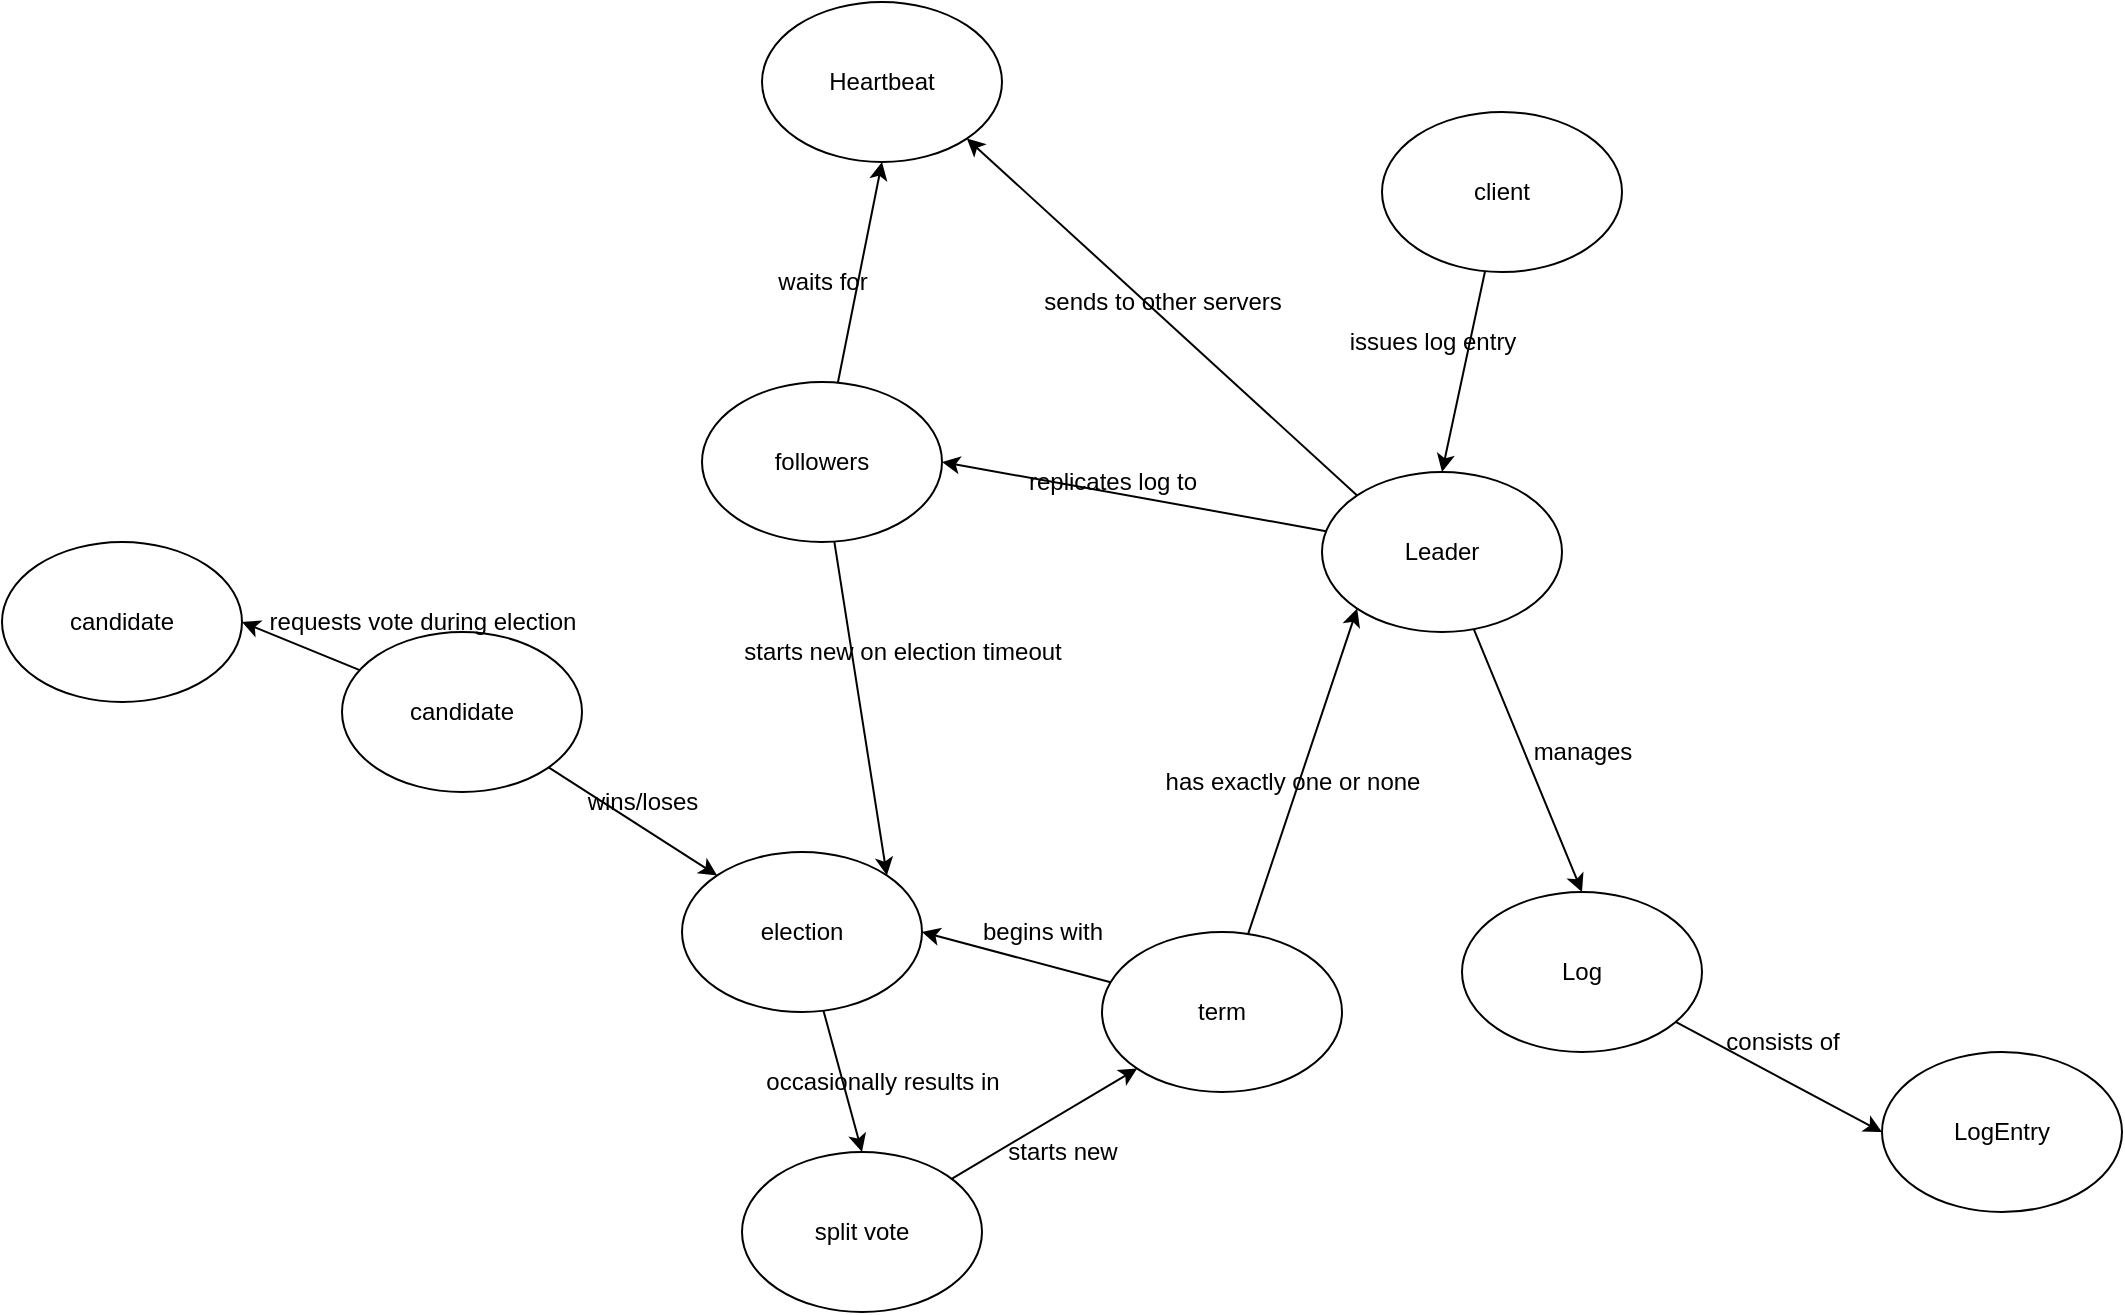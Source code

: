 <mxfile>
    <diagram id="N3bPXKo1DtT-XvU5QsVg" name="Page-1">
        <mxGraphModel dx="1542" dy="1611" grid="1" gridSize="10" guides="1" tooltips="1" connect="1" arrows="1" fold="1" page="1" pageScale="1" pageWidth="850" pageHeight="1100" math="0" shadow="0">
            <root>
                <mxCell id="0"/>
                <mxCell id="1" parent="0"/>
                <mxCell id="10" style="edgeStyle=none;html=1;entryX=0;entryY=0.5;entryDx=0;entryDy=0;" edge="1" parent="1" source="2" target="9">
                    <mxGeometry relative="1" as="geometry"/>
                </mxCell>
                <mxCell id="2" value="Log" style="ellipse;whiteSpace=wrap;html=1;" vertex="1" parent="1">
                    <mxGeometry x="340" y="290" width="120" height="80" as="geometry"/>
                </mxCell>
                <mxCell id="4" style="edgeStyle=none;html=1;entryX=0.5;entryY=0;entryDx=0;entryDy=0;" edge="1" parent="1" source="3" target="2">
                    <mxGeometry relative="1" as="geometry"/>
                </mxCell>
                <mxCell id="13" style="edgeStyle=none;html=1;entryX=1;entryY=0.5;entryDx=0;entryDy=0;" edge="1" parent="1" source="3" target="12">
                    <mxGeometry relative="1" as="geometry"/>
                </mxCell>
                <mxCell id="38" style="edgeStyle=none;html=1;exitX=0;exitY=0;exitDx=0;exitDy=0;entryX=1;entryY=1;entryDx=0;entryDy=0;" edge="1" parent="1" source="3" target="37">
                    <mxGeometry relative="1" as="geometry"/>
                </mxCell>
                <mxCell id="3" value="Leader" style="ellipse;whiteSpace=wrap;html=1;" vertex="1" parent="1">
                    <mxGeometry x="270" y="80" width="120" height="80" as="geometry"/>
                </mxCell>
                <mxCell id="5" value="manages" style="text;html=1;align=center;verticalAlign=middle;resizable=0;points=[];autosize=1;strokeColor=none;fillColor=none;" vertex="1" parent="1">
                    <mxGeometry x="365" y="205" width="70" height="30" as="geometry"/>
                </mxCell>
                <mxCell id="7" style="edgeStyle=none;html=1;entryX=0.5;entryY=0;entryDx=0;entryDy=0;" edge="1" parent="1" source="6" target="3">
                    <mxGeometry relative="1" as="geometry"/>
                </mxCell>
                <mxCell id="6" value="client" style="ellipse;whiteSpace=wrap;html=1;" vertex="1" parent="1">
                    <mxGeometry x="300" y="-100" width="120" height="80" as="geometry"/>
                </mxCell>
                <mxCell id="8" value="issues log entry" style="text;html=1;align=center;verticalAlign=middle;resizable=0;points=[];autosize=1;strokeColor=none;fillColor=none;" vertex="1" parent="1">
                    <mxGeometry x="270" width="110" height="30" as="geometry"/>
                </mxCell>
                <mxCell id="9" value="LogEntry" style="ellipse;whiteSpace=wrap;html=1;" vertex="1" parent="1">
                    <mxGeometry x="550" y="370" width="120" height="80" as="geometry"/>
                </mxCell>
                <mxCell id="11" value="consists of" style="text;html=1;align=center;verticalAlign=middle;resizable=0;points=[];autosize=1;strokeColor=none;fillColor=none;" vertex="1" parent="1">
                    <mxGeometry x="460" y="350" width="80" height="30" as="geometry"/>
                </mxCell>
                <mxCell id="40" style="edgeStyle=none;html=1;entryX=0.5;entryY=1;entryDx=0;entryDy=0;" edge="1" parent="1" source="12" target="37">
                    <mxGeometry relative="1" as="geometry"/>
                </mxCell>
                <mxCell id="42" style="edgeStyle=none;html=1;entryX=1;entryY=0;entryDx=0;entryDy=0;" edge="1" parent="1" source="12" target="17">
                    <mxGeometry relative="1" as="geometry"/>
                </mxCell>
                <mxCell id="12" value="followers" style="ellipse;whiteSpace=wrap;html=1;" vertex="1" parent="1">
                    <mxGeometry x="-40" y="35" width="120" height="80" as="geometry"/>
                </mxCell>
                <mxCell id="14" value="replicates log to" style="text;html=1;align=center;verticalAlign=middle;resizable=0;points=[];autosize=1;strokeColor=none;fillColor=none;" vertex="1" parent="1">
                    <mxGeometry x="110" y="70" width="110" height="30" as="geometry"/>
                </mxCell>
                <mxCell id="22" style="edgeStyle=none;html=1;entryX=0;entryY=0;entryDx=0;entryDy=0;" edge="1" parent="1" source="15" target="17">
                    <mxGeometry relative="1" as="geometry"/>
                </mxCell>
                <mxCell id="35" style="edgeStyle=none;html=1;entryX=1;entryY=0.5;entryDx=0;entryDy=0;" edge="1" parent="1" source="15" target="34">
                    <mxGeometry relative="1" as="geometry"/>
                </mxCell>
                <mxCell id="15" value="candidate" style="ellipse;whiteSpace=wrap;html=1;" vertex="1" parent="1">
                    <mxGeometry x="-220" y="160" width="120" height="80" as="geometry"/>
                </mxCell>
                <mxCell id="18" style="edgeStyle=none;html=1;entryX=1;entryY=0.5;entryDx=0;entryDy=0;" edge="1" parent="1" source="16" target="17">
                    <mxGeometry relative="1" as="geometry"/>
                </mxCell>
                <mxCell id="30" style="edgeStyle=none;html=1;entryX=0;entryY=1;entryDx=0;entryDy=0;" edge="1" parent="1" source="16" target="3">
                    <mxGeometry relative="1" as="geometry"/>
                </mxCell>
                <mxCell id="16" value="term" style="ellipse;whiteSpace=wrap;html=1;" vertex="1" parent="1">
                    <mxGeometry x="160" y="310" width="120" height="80" as="geometry"/>
                </mxCell>
                <mxCell id="25" style="edgeStyle=none;html=1;entryX=0.5;entryY=0;entryDx=0;entryDy=0;" edge="1" parent="1" source="17" target="24">
                    <mxGeometry relative="1" as="geometry"/>
                </mxCell>
                <mxCell id="17" value="election" style="ellipse;whiteSpace=wrap;html=1;" vertex="1" parent="1">
                    <mxGeometry x="-50" y="270" width="120" height="80" as="geometry"/>
                </mxCell>
                <mxCell id="19" value="begins with" style="text;html=1;align=center;verticalAlign=middle;resizable=0;points=[];autosize=1;strokeColor=none;fillColor=none;" vertex="1" parent="1">
                    <mxGeometry x="90" y="295" width="80" height="30" as="geometry"/>
                </mxCell>
                <mxCell id="23" value="wins/loses" style="text;html=1;align=center;verticalAlign=middle;resizable=0;points=[];autosize=1;strokeColor=none;fillColor=none;" vertex="1" parent="1">
                    <mxGeometry x="-110" y="230" width="80" height="30" as="geometry"/>
                </mxCell>
                <mxCell id="27" style="edgeStyle=none;html=1;entryX=0;entryY=1;entryDx=0;entryDy=0;" edge="1" parent="1" source="24" target="16">
                    <mxGeometry relative="1" as="geometry"/>
                </mxCell>
                <mxCell id="24" value="split vote" style="ellipse;whiteSpace=wrap;html=1;" vertex="1" parent="1">
                    <mxGeometry x="-20" y="420" width="120" height="80" as="geometry"/>
                </mxCell>
                <mxCell id="26" value="occasionally results in" style="text;html=1;align=center;verticalAlign=middle;resizable=0;points=[];autosize=1;strokeColor=none;fillColor=none;" vertex="1" parent="1">
                    <mxGeometry x="-20" y="370" width="140" height="30" as="geometry"/>
                </mxCell>
                <mxCell id="29" value="starts new" style="text;html=1;align=center;verticalAlign=middle;resizable=0;points=[];autosize=1;strokeColor=none;fillColor=none;" vertex="1" parent="1">
                    <mxGeometry x="100" y="405" width="80" height="30" as="geometry"/>
                </mxCell>
                <mxCell id="31" value="has exactly one or none" style="text;html=1;align=center;verticalAlign=middle;resizable=0;points=[];autosize=1;strokeColor=none;fillColor=none;" vertex="1" parent="1">
                    <mxGeometry x="180" y="220" width="150" height="30" as="geometry"/>
                </mxCell>
                <mxCell id="34" value="candidate" style="ellipse;whiteSpace=wrap;html=1;" vertex="1" parent="1">
                    <mxGeometry x="-390" y="115" width="120" height="80" as="geometry"/>
                </mxCell>
                <mxCell id="36" value="requests vote during election" style="text;html=1;align=center;verticalAlign=middle;resizable=0;points=[];autosize=1;strokeColor=none;fillColor=none;" vertex="1" parent="1">
                    <mxGeometry x="-270" y="140" width="180" height="30" as="geometry"/>
                </mxCell>
                <mxCell id="37" value="Heartbeat" style="ellipse;whiteSpace=wrap;html=1;" vertex="1" parent="1">
                    <mxGeometry x="-10" y="-155" width="120" height="80" as="geometry"/>
                </mxCell>
                <mxCell id="39" value="sends to other servers" style="text;html=1;align=center;verticalAlign=middle;resizable=0;points=[];autosize=1;strokeColor=none;fillColor=none;" vertex="1" parent="1">
                    <mxGeometry x="120" y="-20" width="140" height="30" as="geometry"/>
                </mxCell>
                <mxCell id="41" value="waits for" style="text;html=1;align=center;verticalAlign=middle;resizable=0;points=[];autosize=1;strokeColor=none;fillColor=none;" vertex="1" parent="1">
                    <mxGeometry x="-15" y="-30" width="70" height="30" as="geometry"/>
                </mxCell>
                <mxCell id="43" value="starts new on election timeout" style="text;html=1;align=center;verticalAlign=middle;resizable=0;points=[];autosize=1;strokeColor=none;fillColor=none;" vertex="1" parent="1">
                    <mxGeometry x="-30" y="155" width="180" height="30" as="geometry"/>
                </mxCell>
            </root>
        </mxGraphModel>
    </diagram>
</mxfile>